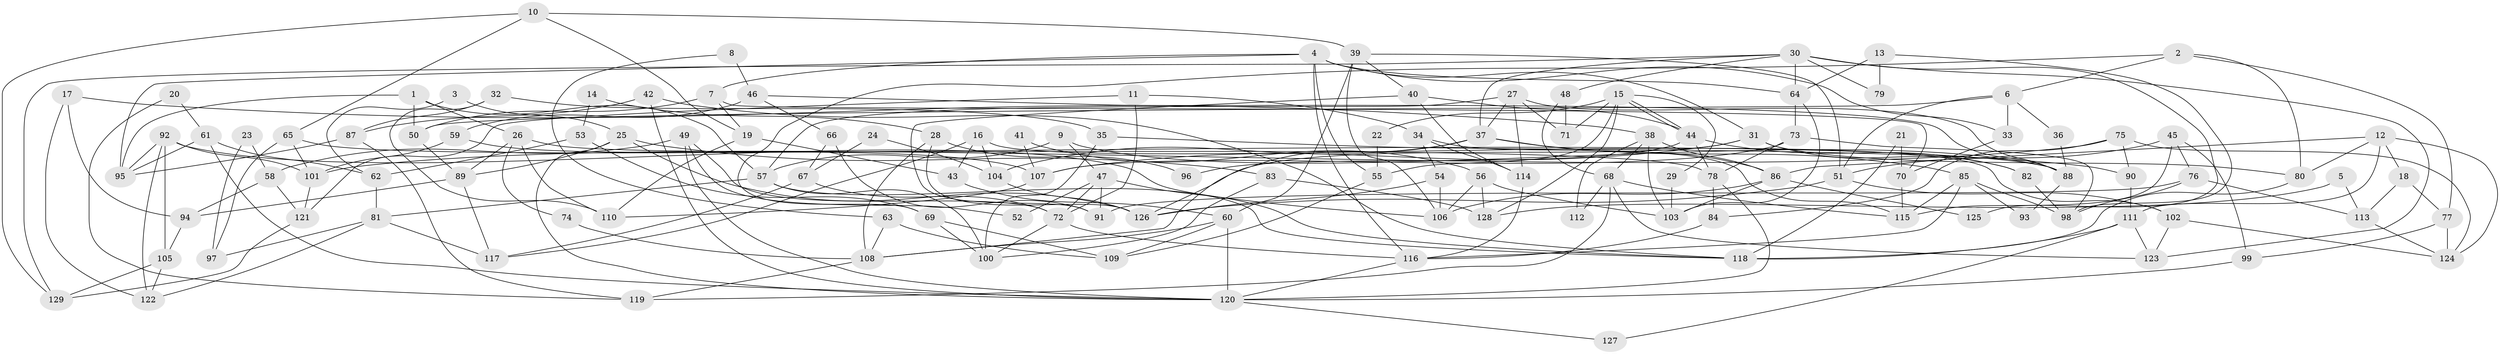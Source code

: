 // Generated by graph-tools (version 1.1) at 2025/50/03/09/25 03:50:14]
// undirected, 129 vertices, 258 edges
graph export_dot {
graph [start="1"]
  node [color=gray90,style=filled];
  1;
  2;
  3;
  4;
  5;
  6;
  7;
  8;
  9;
  10;
  11;
  12;
  13;
  14;
  15;
  16;
  17;
  18;
  19;
  20;
  21;
  22;
  23;
  24;
  25;
  26;
  27;
  28;
  29;
  30;
  31;
  32;
  33;
  34;
  35;
  36;
  37;
  38;
  39;
  40;
  41;
  42;
  43;
  44;
  45;
  46;
  47;
  48;
  49;
  50;
  51;
  52;
  53;
  54;
  55;
  56;
  57;
  58;
  59;
  60;
  61;
  62;
  63;
  64;
  65;
  66;
  67;
  68;
  69;
  70;
  71;
  72;
  73;
  74;
  75;
  76;
  77;
  78;
  79;
  80;
  81;
  82;
  83;
  84;
  85;
  86;
  87;
  88;
  89;
  90;
  91;
  92;
  93;
  94;
  95;
  96;
  97;
  98;
  99;
  100;
  101;
  102;
  103;
  104;
  105;
  106;
  107;
  108;
  109;
  110;
  111;
  112;
  113;
  114;
  115;
  116;
  117;
  118;
  119;
  120;
  121;
  122;
  123;
  124;
  125;
  126;
  127;
  128;
  129;
  1 -- 26;
  1 -- 57;
  1 -- 50;
  1 -- 95;
  2 -- 77;
  2 -- 6;
  2 -- 69;
  2 -- 80;
  3 -- 62;
  3 -- 25;
  4 -- 31;
  4 -- 95;
  4 -- 7;
  4 -- 33;
  4 -- 55;
  4 -- 64;
  4 -- 116;
  5 -- 113;
  5 -- 128;
  6 -- 33;
  6 -- 50;
  6 -- 36;
  6 -- 51;
  7 -- 50;
  7 -- 19;
  7 -- 70;
  8 -- 63;
  8 -- 46;
  9 -- 57;
  9 -- 47;
  9 -- 88;
  10 -- 39;
  10 -- 65;
  10 -- 19;
  10 -- 129;
  11 -- 121;
  11 -- 34;
  11 -- 72;
  12 -- 124;
  12 -- 86;
  12 -- 18;
  12 -- 80;
  12 -- 111;
  13 -- 98;
  13 -- 64;
  13 -- 79;
  14 -- 28;
  14 -- 53;
  15 -- 44;
  15 -- 44;
  15 -- 71;
  15 -- 22;
  15 -- 29;
  15 -- 55;
  15 -- 128;
  16 -- 102;
  16 -- 43;
  16 -- 104;
  16 -- 117;
  17 -- 94;
  17 -- 38;
  17 -- 122;
  18 -- 113;
  18 -- 77;
  19 -- 43;
  19 -- 110;
  20 -- 61;
  20 -- 119;
  21 -- 118;
  21 -- 70;
  22 -- 55;
  23 -- 58;
  23 -- 97;
  24 -- 67;
  24 -- 104;
  25 -- 120;
  25 -- 126;
  25 -- 83;
  25 -- 89;
  26 -- 78;
  26 -- 110;
  26 -- 74;
  26 -- 89;
  27 -- 57;
  27 -- 37;
  27 -- 71;
  27 -- 88;
  27 -- 114;
  28 -- 126;
  28 -- 108;
  28 -- 96;
  29 -- 103;
  30 -- 37;
  30 -- 123;
  30 -- 48;
  30 -- 64;
  30 -- 79;
  30 -- 125;
  30 -- 129;
  31 -- 126;
  31 -- 80;
  31 -- 82;
  31 -- 107;
  32 -- 35;
  32 -- 110;
  32 -- 87;
  33 -- 70;
  34 -- 54;
  34 -- 114;
  34 -- 115;
  35 -- 90;
  35 -- 100;
  36 -- 88;
  37 -- 86;
  37 -- 85;
  37 -- 104;
  37 -- 108;
  38 -- 86;
  38 -- 103;
  38 -- 68;
  38 -- 112;
  39 -- 51;
  39 -- 60;
  39 -- 40;
  39 -- 106;
  40 -- 44;
  40 -- 91;
  40 -- 114;
  41 -- 107;
  41 -- 56;
  42 -- 120;
  42 -- 118;
  42 -- 87;
  43 -- 60;
  44 -- 82;
  44 -- 78;
  44 -- 96;
  45 -- 76;
  45 -- 115;
  45 -- 51;
  45 -- 99;
  46 -- 59;
  46 -- 88;
  46 -- 66;
  47 -- 91;
  47 -- 72;
  47 -- 52;
  47 -- 118;
  48 -- 68;
  48 -- 71;
  49 -- 72;
  49 -- 120;
  49 -- 52;
  49 -- 58;
  50 -- 89;
  51 -- 102;
  51 -- 126;
  53 -- 69;
  53 -- 62;
  54 -- 106;
  54 -- 126;
  55 -- 109;
  56 -- 128;
  56 -- 106;
  56 -- 103;
  57 -- 81;
  57 -- 118;
  57 -- 100;
  58 -- 94;
  58 -- 121;
  59 -- 107;
  59 -- 101;
  60 -- 109;
  60 -- 108;
  60 -- 120;
  61 -- 95;
  61 -- 120;
  61 -- 62;
  62 -- 81;
  63 -- 108;
  63 -- 109;
  64 -- 73;
  64 -- 103;
  65 -- 101;
  65 -- 88;
  65 -- 97;
  66 -- 67;
  66 -- 91;
  67 -- 72;
  67 -- 117;
  68 -- 123;
  68 -- 112;
  68 -- 115;
  68 -- 119;
  69 -- 100;
  69 -- 109;
  70 -- 115;
  72 -- 116;
  72 -- 100;
  73 -- 78;
  73 -- 98;
  73 -- 107;
  74 -- 108;
  75 -- 84;
  75 -- 101;
  75 -- 90;
  75 -- 124;
  76 -- 91;
  76 -- 98;
  76 -- 113;
  77 -- 99;
  77 -- 124;
  78 -- 120;
  78 -- 84;
  80 -- 118;
  81 -- 117;
  81 -- 122;
  81 -- 97;
  82 -- 98;
  83 -- 100;
  83 -- 128;
  84 -- 116;
  85 -- 115;
  85 -- 116;
  85 -- 93;
  85 -- 98;
  86 -- 106;
  86 -- 103;
  86 -- 125;
  87 -- 95;
  87 -- 119;
  88 -- 93;
  89 -- 94;
  89 -- 117;
  90 -- 111;
  92 -- 122;
  92 -- 95;
  92 -- 101;
  92 -- 105;
  92 -- 106;
  94 -- 105;
  99 -- 120;
  101 -- 121;
  102 -- 124;
  102 -- 123;
  104 -- 126;
  105 -- 129;
  105 -- 122;
  107 -- 110;
  108 -- 119;
  111 -- 118;
  111 -- 123;
  111 -- 127;
  113 -- 124;
  114 -- 116;
  116 -- 120;
  120 -- 127;
  121 -- 129;
}
